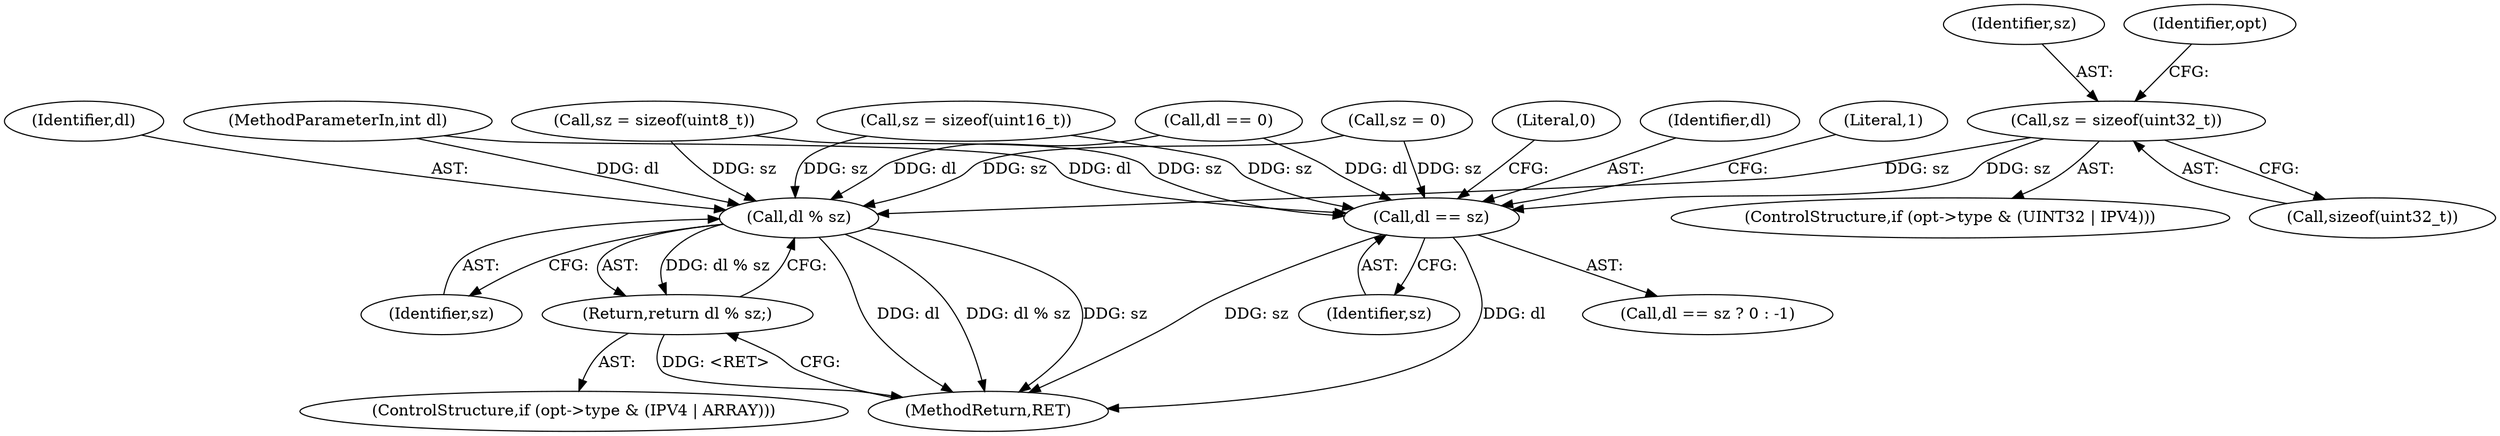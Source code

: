 digraph "1_Android_1390ace71179f04a09c300ee8d0300aa69d9db09@API" {
"1000169" [label="(Call,sz = sizeof(uint32_t))"];
"1000202" [label="(Call,dl % sz)"];
"1000201" [label="(Return,return dl % sz;)"];
"1000207" [label="(Call,dl == sz)"];
"1000204" [label="(Identifier,sz)"];
"1000161" [label="(ControlStructure,if (opt->type & (UINT32 | IPV4)))"];
"1000170" [label="(Identifier,sz)"];
"1000210" [label="(Literal,0)"];
"1000203" [label="(Identifier,dl)"];
"1000201" [label="(Return,return dl % sz;)"];
"1000202" [label="(Call,dl % sz)"];
"1000193" [label="(ControlStructure,if (opt->type & (IPV4 | ARRAY)))"];
"1000176" [label="(Identifier,opt)"];
"1000179" [label="(Call,sz = sizeof(uint16_t))"];
"1000158" [label="(Call,sz = 0)"];
"1000189" [label="(Call,sz = sizeof(uint8_t))"];
"1000209" [label="(Identifier,sz)"];
"1000207" [label="(Call,dl == sz)"];
"1000103" [label="(MethodParameterIn,int dl)"];
"1000109" [label="(Call,dl == 0)"];
"1000169" [label="(Call,sz = sizeof(uint32_t))"];
"1000206" [label="(Call,dl == sz ? 0 : -1)"];
"1000208" [label="(Identifier,dl)"];
"1000171" [label="(Call,sizeof(uint32_t))"];
"1000215" [label="(MethodReturn,RET)"];
"1000212" [label="(Literal,1)"];
"1000169" -> "1000161"  [label="AST: "];
"1000169" -> "1000171"  [label="CFG: "];
"1000170" -> "1000169"  [label="AST: "];
"1000171" -> "1000169"  [label="AST: "];
"1000176" -> "1000169"  [label="CFG: "];
"1000169" -> "1000202"  [label="DDG: sz"];
"1000169" -> "1000207"  [label="DDG: sz"];
"1000202" -> "1000201"  [label="AST: "];
"1000202" -> "1000204"  [label="CFG: "];
"1000203" -> "1000202"  [label="AST: "];
"1000204" -> "1000202"  [label="AST: "];
"1000201" -> "1000202"  [label="CFG: "];
"1000202" -> "1000215"  [label="DDG: dl"];
"1000202" -> "1000215"  [label="DDG: dl % sz"];
"1000202" -> "1000215"  [label="DDG: sz"];
"1000202" -> "1000201"  [label="DDG: dl % sz"];
"1000109" -> "1000202"  [label="DDG: dl"];
"1000103" -> "1000202"  [label="DDG: dl"];
"1000158" -> "1000202"  [label="DDG: sz"];
"1000189" -> "1000202"  [label="DDG: sz"];
"1000179" -> "1000202"  [label="DDG: sz"];
"1000201" -> "1000193"  [label="AST: "];
"1000215" -> "1000201"  [label="CFG: "];
"1000201" -> "1000215"  [label="DDG: <RET>"];
"1000207" -> "1000206"  [label="AST: "];
"1000207" -> "1000209"  [label="CFG: "];
"1000208" -> "1000207"  [label="AST: "];
"1000209" -> "1000207"  [label="AST: "];
"1000210" -> "1000207"  [label="CFG: "];
"1000212" -> "1000207"  [label="CFG: "];
"1000207" -> "1000215"  [label="DDG: sz"];
"1000207" -> "1000215"  [label="DDG: dl"];
"1000109" -> "1000207"  [label="DDG: dl"];
"1000103" -> "1000207"  [label="DDG: dl"];
"1000158" -> "1000207"  [label="DDG: sz"];
"1000189" -> "1000207"  [label="DDG: sz"];
"1000179" -> "1000207"  [label="DDG: sz"];
}
